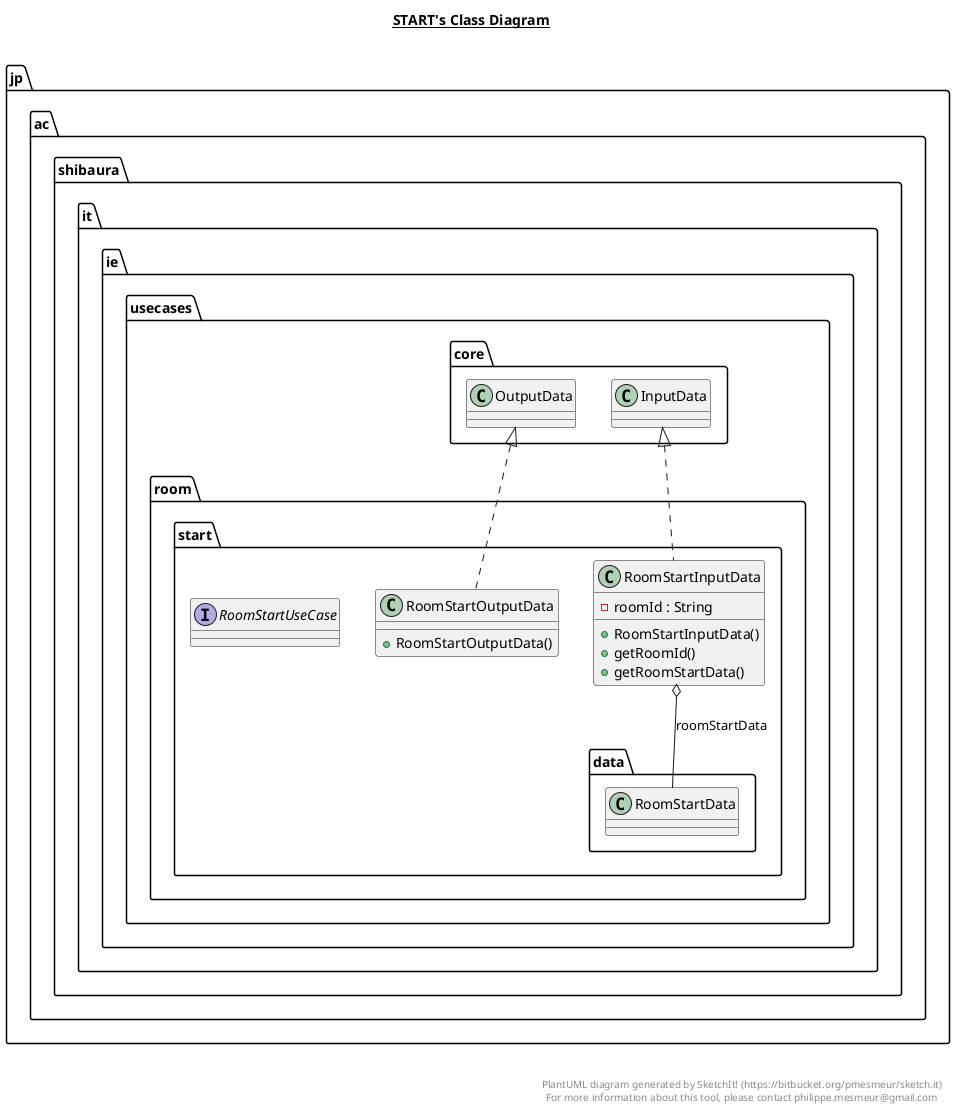 @startuml

title __START's Class Diagram__\n

  namespace jp.ac.shibaura.it.ie {
    namespace usecases.room.start {
      class jp.ac.shibaura.it.ie.usecases.room.start.RoomStartInputData {
          - roomId : String
          + RoomStartInputData()
          + getRoomId()
          + getRoomStartData()
      }
    }
  }
  

  namespace jp.ac.shibaura.it.ie {
    namespace usecases.room.start {
      class jp.ac.shibaura.it.ie.usecases.room.start.RoomStartOutputData {
          + RoomStartOutputData()
      }
    }
  }
  

  namespace jp.ac.shibaura.it.ie {
    namespace usecases.room.start {
      interface jp.ac.shibaura.it.ie.usecases.room.start.RoomStartUseCase {
      }
    }
  }
  

  jp.ac.shibaura.it.ie.usecases.room.start.RoomStartInputData .up.|> jp.ac.shibaura.it.ie.usecases.core.InputData
  jp.ac.shibaura.it.ie.usecases.room.start.RoomStartInputData o-- jp.ac.shibaura.it.ie.usecases.room.start.data.RoomStartData : roomStartData
  jp.ac.shibaura.it.ie.usecases.room.start.RoomStartOutputData .up.|> jp.ac.shibaura.it.ie.usecases.core.OutputData


right footer


PlantUML diagram generated by SketchIt! (https://bitbucket.org/pmesmeur/sketch.it)
For more information about this tool, please contact philippe.mesmeur@gmail.com
endfooter

@enduml

